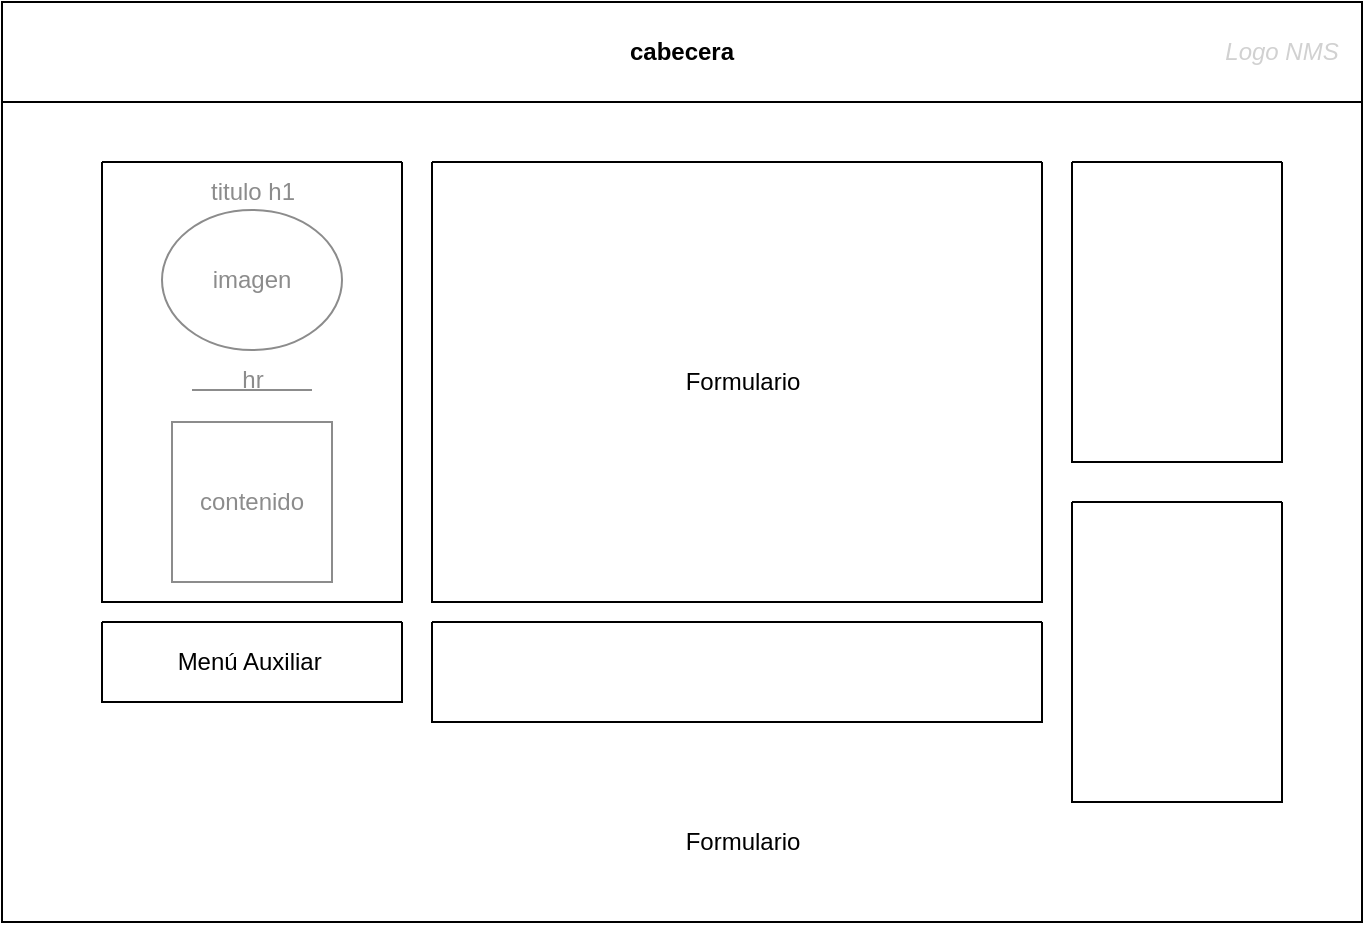 <mxfile version="23.1.5" type="github">
  <diagram name="Página-1" id="c04ZVbYorzEbiDTh9iGR">
    <mxGraphModel dx="1195" dy="622" grid="1" gridSize="10" guides="1" tooltips="1" connect="1" arrows="1" fold="1" page="1" pageScale="1" pageWidth="1169" pageHeight="827" math="0" shadow="0">
      <root>
        <mxCell id="0" />
        <mxCell id="1" parent="0" />
        <mxCell id="eHCsVr1nam7DjOxQ-WiU-1" value="cabecera" style="swimlane;whiteSpace=wrap;html=1;startSize=50;" vertex="1" parent="1">
          <mxGeometry x="50" y="60" width="680" height="460" as="geometry" />
        </mxCell>
        <mxCell id="eHCsVr1nam7DjOxQ-WiU-5" value="" style="swimlane;whiteSpace=wrap;html=1;startSize=0;" vertex="1" parent="eHCsVr1nam7DjOxQ-WiU-1">
          <mxGeometry x="50" y="80" width="150" height="220" as="geometry" />
        </mxCell>
        <mxCell id="eHCsVr1nam7DjOxQ-WiU-6" value="&lt;font color=&quot;#8c8c8c&quot;&gt;imagen&lt;/font&gt;" style="ellipse;whiteSpace=wrap;html=1;strokeColor=#8C8C8C;" vertex="1" parent="eHCsVr1nam7DjOxQ-WiU-5">
          <mxGeometry x="30" y="24" width="90" height="70" as="geometry" />
        </mxCell>
        <mxCell id="eHCsVr1nam7DjOxQ-WiU-8" value="" style="endArrow=none;html=1;rounded=0;strokeColor=#8C8C8C;" edge="1" parent="eHCsVr1nam7DjOxQ-WiU-5">
          <mxGeometry width="50" height="50" relative="1" as="geometry">
            <mxPoint x="45" y="114" as="sourcePoint" />
            <mxPoint x="105" y="114" as="targetPoint" />
          </mxGeometry>
        </mxCell>
        <mxCell id="eHCsVr1nam7DjOxQ-WiU-9" value="&lt;font color=&quot;#8c8c8c&quot;&gt;hr&lt;/font&gt;" style="text;html=1;align=center;verticalAlign=middle;resizable=0;points=[];autosize=1;strokeColor=none;fillColor=none;" vertex="1" parent="eHCsVr1nam7DjOxQ-WiU-5">
          <mxGeometry x="60" y="94" width="30" height="30" as="geometry" />
        </mxCell>
        <mxCell id="eHCsVr1nam7DjOxQ-WiU-10" value="&lt;font color=&quot;#8c8c8c&quot;&gt;titulo h1&lt;/font&gt;" style="text;html=1;align=center;verticalAlign=middle;resizable=0;points=[];autosize=1;strokeColor=none;fillColor=none;" vertex="1" parent="eHCsVr1nam7DjOxQ-WiU-5">
          <mxGeometry x="40" width="70" height="30" as="geometry" />
        </mxCell>
        <mxCell id="eHCsVr1nam7DjOxQ-WiU-11" value="&lt;font color=&quot;#8c8c8c&quot;&gt;contenido&lt;/font&gt;" style="whiteSpace=wrap;html=1;aspect=fixed;strokeColor=#8C8C8C;" vertex="1" parent="eHCsVr1nam7DjOxQ-WiU-5">
          <mxGeometry x="35" y="130" width="80" height="80" as="geometry" />
        </mxCell>
        <mxCell id="eHCsVr1nam7DjOxQ-WiU-12" value="" style="swimlane;whiteSpace=wrap;html=1;startSize=0;" vertex="1" parent="eHCsVr1nam7DjOxQ-WiU-1">
          <mxGeometry x="50" y="310" width="150" height="40" as="geometry" />
        </mxCell>
        <mxCell id="eHCsVr1nam7DjOxQ-WiU-19" value="Menú Auxiliar&amp;nbsp;" style="text;html=1;align=center;verticalAlign=middle;resizable=0;points=[];autosize=1;strokeColor=none;fillColor=none;" vertex="1" parent="eHCsVr1nam7DjOxQ-WiU-12">
          <mxGeometry x="25" y="5" width="100" height="30" as="geometry" />
        </mxCell>
        <mxCell id="eHCsVr1nam7DjOxQ-WiU-20" value="" style="swimlane;whiteSpace=wrap;html=1;startSize=0;" vertex="1" parent="eHCsVr1nam7DjOxQ-WiU-1">
          <mxGeometry x="215" y="80" width="305" height="220" as="geometry" />
        </mxCell>
        <mxCell id="eHCsVr1nam7DjOxQ-WiU-26" value="Formulario" style="text;html=1;align=center;verticalAlign=middle;resizable=0;points=[];autosize=1;strokeColor=none;fillColor=none;" vertex="1" parent="eHCsVr1nam7DjOxQ-WiU-20">
          <mxGeometry x="115" y="95" width="80" height="30" as="geometry" />
        </mxCell>
        <mxCell id="eHCsVr1nam7DjOxQ-WiU-27" value="" style="swimlane;whiteSpace=wrap;html=1;startSize=0;" vertex="1" parent="eHCsVr1nam7DjOxQ-WiU-1">
          <mxGeometry x="535" y="80" width="105" height="150" as="geometry" />
        </mxCell>
        <mxCell id="eHCsVr1nam7DjOxQ-WiU-34" value="" style="swimlane;whiteSpace=wrap;html=1;startSize=0;" vertex="1" parent="eHCsVr1nam7DjOxQ-WiU-1">
          <mxGeometry x="215" y="310" width="305" height="50" as="geometry" />
        </mxCell>
        <mxCell id="eHCsVr1nam7DjOxQ-WiU-35" value="Formulario" style="text;html=1;align=center;verticalAlign=middle;resizable=0;points=[];autosize=1;strokeColor=none;fillColor=none;" vertex="1" parent="eHCsVr1nam7DjOxQ-WiU-34">
          <mxGeometry x="115" y="95" width="80" height="30" as="geometry" />
        </mxCell>
        <mxCell id="eHCsVr1nam7DjOxQ-WiU-37" value="" style="swimlane;whiteSpace=wrap;html=1;startSize=0;" vertex="1" parent="eHCsVr1nam7DjOxQ-WiU-1">
          <mxGeometry x="535" y="250" width="105" height="150" as="geometry" />
        </mxCell>
        <mxCell id="eHCsVr1nam7DjOxQ-WiU-2" value="&lt;i&gt;&lt;font color=&quot;#d1d1d1&quot;&gt;Logo NMS&lt;/font&gt;&lt;/i&gt;" style="text;html=1;align=center;verticalAlign=middle;whiteSpace=wrap;rounded=0;" vertex="1" parent="1">
          <mxGeometry x="660" y="70" width="60" height="30" as="geometry" />
        </mxCell>
        <mxCell id="eHCsVr1nam7DjOxQ-WiU-3" style="edgeStyle=orthogonalEdgeStyle;rounded=0;orthogonalLoop=1;jettySize=auto;html=1;exitX=0.5;exitY=1;exitDx=0;exitDy=0;" edge="1" parent="1" source="eHCsVr1nam7DjOxQ-WiU-2" target="eHCsVr1nam7DjOxQ-WiU-2">
          <mxGeometry relative="1" as="geometry" />
        </mxCell>
      </root>
    </mxGraphModel>
  </diagram>
</mxfile>
